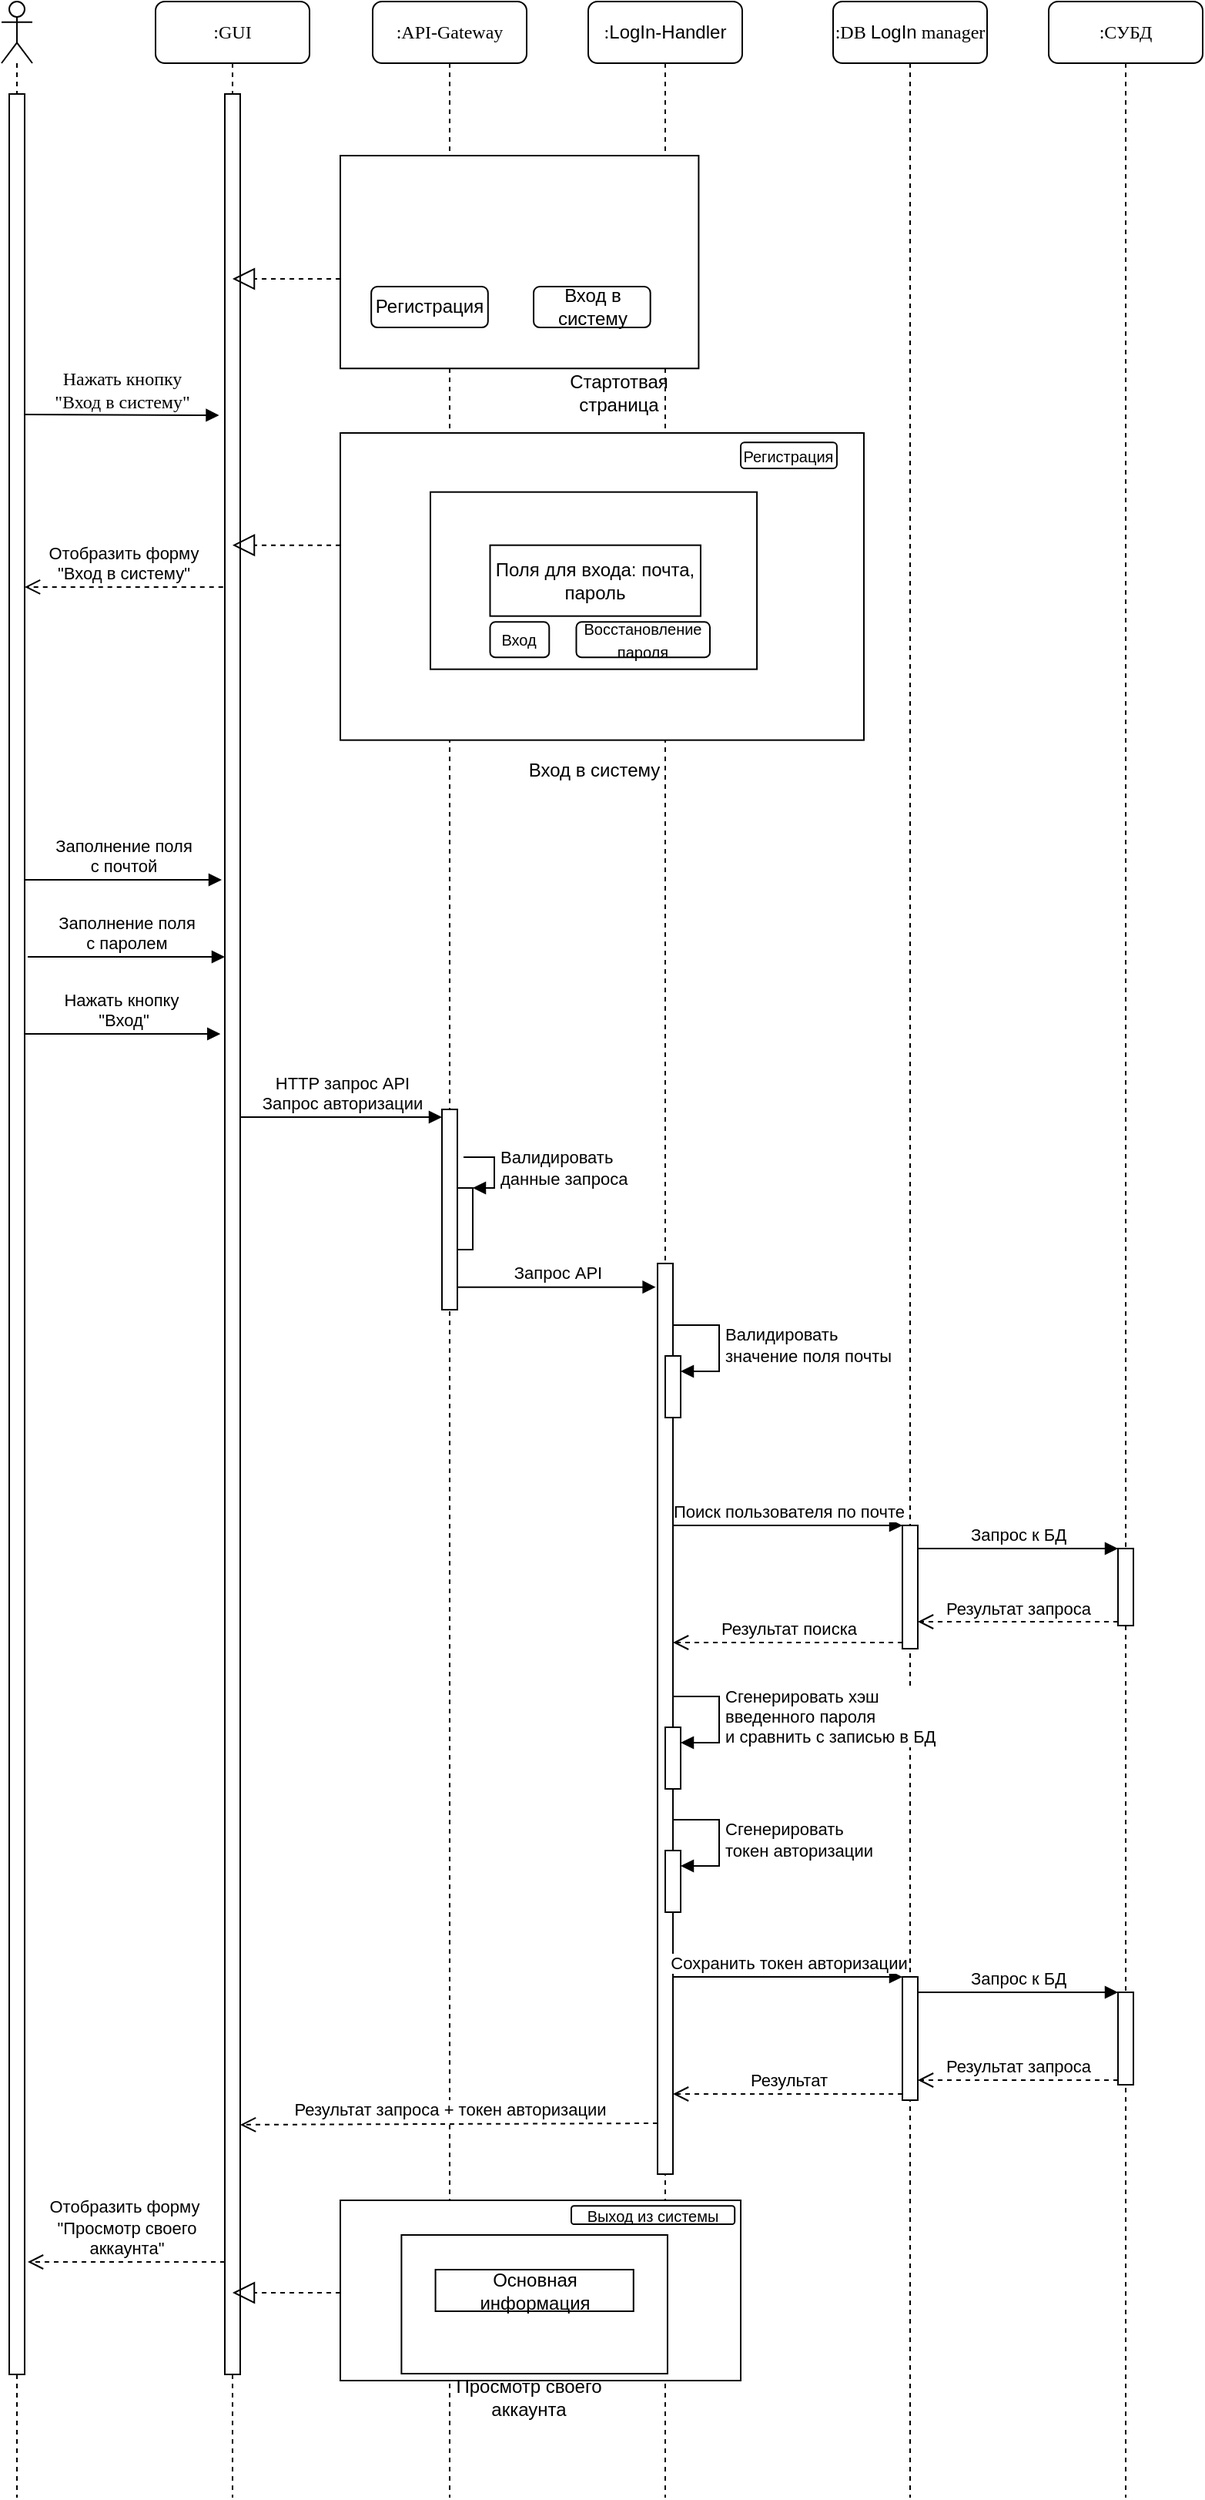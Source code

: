 <mxfile version="24.0.8" type="google">
  <diagram name="Page-1" id="13e1069c-82ec-6db2-03f1-153e76fe0fe0">
    <mxGraphModel grid="1" page="1" gridSize="10" guides="1" tooltips="1" connect="1" arrows="1" fold="1" pageScale="1" pageWidth="1100" pageHeight="850" background="none" math="0" shadow="0">
      <root>
        <mxCell id="0" />
        <mxCell id="1" parent="0" />
        <mxCell id="7baba1c4bc27f4b0-2" value=":GUI" style="shape=umlLifeline;perimeter=lifelinePerimeter;whiteSpace=wrap;html=1;container=1;collapsible=0;recursiveResize=0;outlineConnect=0;rounded=1;shadow=0;comic=0;labelBackgroundColor=none;strokeWidth=1;fontFamily=Verdana;fontSize=12;align=center;" vertex="1" parent="1">
          <mxGeometry x="240" y="80" width="100" height="1620" as="geometry" />
        </mxCell>
        <mxCell id="wwS38SLD4BhZDNM-s97V-25" value="" style="html=1;points=[];perimeter=orthogonalPerimeter;" vertex="1" parent="7baba1c4bc27f4b0-2">
          <mxGeometry x="45" y="60" width="10" height="1480" as="geometry" />
        </mxCell>
        <mxCell id="g-z1oCNefS3xPDmUXuDe-24" value="" style="endArrow=block;dashed=1;endFill=0;endSize=12;html=1;rounded=0;" edge="1" parent="7baba1c4bc27f4b0-2">
          <mxGeometry width="160" relative="1" as="geometry">
            <mxPoint x="120" y="352.83" as="sourcePoint" />
            <mxPoint x="50" y="352.83" as="targetPoint" />
          </mxGeometry>
        </mxCell>
        <mxCell id="pzZhPI_zYYtEiWxIK0eq-1" value="Заполнение поля &lt;br&gt;с паролем" style="html=1;verticalAlign=bottom;endArrow=block;rounded=0;entryX=-0.2;entryY=0.155;entryDx=0;entryDy=0;entryPerimeter=0;" edge="1" parent="7baba1c4bc27f4b0-2">
          <mxGeometry relative="1" as="geometry">
            <mxPoint x="-83" y="620.0" as="sourcePoint" />
            <mxPoint x="45" y="620.0" as="targetPoint" />
          </mxGeometry>
        </mxCell>
        <mxCell id="wwS38SLD4BhZDNM-s97V-33" value="Нажать кнопку&amp;nbsp;&lt;br&gt;&quot;Вход&quot;" style="html=1;verticalAlign=bottom;endArrow=block;rounded=0;entryX=-0.287;entryY=0.361;entryDx=0;entryDy=0;entryPerimeter=0;" edge="1" parent="7baba1c4bc27f4b0-2">
          <mxGeometry x="0.003" width="80" relative="1" as="geometry">
            <mxPoint x="-85" y="670" as="sourcePoint" />
            <mxPoint x="42.13" y="670" as="targetPoint" />
            <mxPoint as="offset" />
          </mxGeometry>
        </mxCell>
        <mxCell id="7baba1c4bc27f4b0-4" value=":API-Gateway" style="shape=umlLifeline;perimeter=lifelinePerimeter;whiteSpace=wrap;html=1;container=1;collapsible=0;recursiveResize=0;outlineConnect=0;rounded=1;shadow=0;comic=0;labelBackgroundColor=none;strokeWidth=1;fontFamily=Verdana;fontSize=12;align=center;" vertex="1" parent="1">
          <mxGeometry x="381" y="80" width="100" height="1620" as="geometry" />
        </mxCell>
        <mxCell id="WZIY-89Z3sl6ZoVQuBjr-1" value="" style="html=1;points=[[0,0,0,0,5],[0,1,0,0,-5],[1,0,0,0,5],[1,1,0,0,-5]];perimeter=orthogonalPerimeter;outlineConnect=0;targetShapes=umlLifeline;portConstraint=eastwest;newEdgeStyle={&quot;curved&quot;:0,&quot;rounded&quot;:0};" vertex="1" parent="7baba1c4bc27f4b0-4">
          <mxGeometry x="45" y="719" width="10" height="130" as="geometry" />
        </mxCell>
        <mxCell id="g-z1oCNefS3xPDmUXuDe-4" value="" style="html=1;points=[];perimeter=orthogonalPerimeter;" vertex="1" parent="7baba1c4bc27f4b0-4">
          <mxGeometry x="55" y="770" width="10" height="40" as="geometry" />
        </mxCell>
        <mxCell id="g-z1oCNefS3xPDmUXuDe-5" value="Валидировать&lt;br&gt;данные запроса" style="edgeStyle=orthogonalEdgeStyle;html=1;align=left;spacingLeft=2;endArrow=block;rounded=0;entryX=1;entryY=0;exitX=1.4;exitY=0.125;exitDx=0;exitDy=0;exitPerimeter=0;" edge="1" parent="7baba1c4bc27f4b0-4" target="g-z1oCNefS3xPDmUXuDe-4">
          <mxGeometry relative="1" as="geometry">
            <mxPoint x="59" y="750" as="sourcePoint" />
            <Array as="points">
              <mxPoint x="79" y="750" />
              <mxPoint x="79" y="770" />
            </Array>
          </mxGeometry>
        </mxCell>
        <mxCell id="7baba1c4bc27f4b0-6" value=":DB&amp;nbsp;&lt;span style=&quot;font-family: Helvetica;&quot;&gt;LogIn&lt;/span&gt;&amp;nbsp;manager" style="shape=umlLifeline;perimeter=lifelinePerimeter;whiteSpace=wrap;html=1;container=1;collapsible=0;recursiveResize=0;outlineConnect=0;rounded=1;shadow=0;comic=0;labelBackgroundColor=none;strokeWidth=1;fontFamily=Verdana;fontSize=12;align=center;" vertex="1" parent="1">
          <mxGeometry x="680" y="80" width="100" height="1620" as="geometry" />
        </mxCell>
        <mxCell id="wwS38SLD4BhZDNM-s97V-44" value="" style="html=1;points=[];perimeter=orthogonalPerimeter;" vertex="1" parent="7baba1c4bc27f4b0-6">
          <mxGeometry x="45" y="989" width="10" height="80" as="geometry" />
        </mxCell>
        <mxCell id="7baba1c4bc27f4b0-7" value=":СУБД" style="shape=umlLifeline;perimeter=lifelinePerimeter;whiteSpace=wrap;html=1;container=1;collapsible=0;recursiveResize=0;outlineConnect=0;rounded=1;shadow=0;comic=0;labelBackgroundColor=none;strokeWidth=1;fontFamily=Verdana;fontSize=12;align=center;" vertex="1" parent="1">
          <mxGeometry x="820" y="80" width="100" height="1620" as="geometry" />
        </mxCell>
        <mxCell id="wwS38SLD4BhZDNM-s97V-50" value="" style="html=1;points=[];perimeter=orthogonalPerimeter;" vertex="1" parent="7baba1c4bc27f4b0-7">
          <mxGeometry x="45" y="1004" width="10" height="50" as="geometry" />
        </mxCell>
        <mxCell id="7baba1c4bc27f4b0-11" value="Нажать кнопку &lt;br&gt;&quot;Вход в систему&quot;" style="html=1;verticalAlign=bottom;endArrow=block;labelBackgroundColor=none;fontFamily=Verdana;fontSize=12;edgeStyle=elbowEdgeStyle;elbow=vertical;entryX=-0.374;entryY=0.025;entryDx=0;entryDy=0;entryPerimeter=0;" edge="1" parent="1">
          <mxGeometry relative="1" as="geometry">
            <mxPoint x="155" y="348" as="sourcePoint" />
            <mxPoint x="281.26" y="348.5" as="targetPoint" />
          </mxGeometry>
        </mxCell>
        <mxCell id="wwS38SLD4BhZDNM-s97V-5" value="" style="shape=umlLifeline;participant=umlActor;perimeter=lifelinePerimeter;whiteSpace=wrap;html=1;container=1;collapsible=0;recursiveResize=0;verticalAlign=top;spacingTop=36;outlineConnect=0;" vertex="1" parent="1">
          <mxGeometry x="140" y="80" width="20" height="1620" as="geometry" />
        </mxCell>
        <mxCell id="wwS38SLD4BhZDNM-s97V-6" value="" style="html=1;points=[];perimeter=orthogonalPerimeter;" vertex="1" parent="wwS38SLD4BhZDNM-s97V-5">
          <mxGeometry x="5" y="60" width="10" height="1480" as="geometry" />
        </mxCell>
        <mxCell id="wwS38SLD4BhZDNM-s97V-8" value="Отобразить форму &lt;br&gt;&quot;Вход в систему&quot;" style="html=1;verticalAlign=bottom;endArrow=open;dashed=1;endSize=8;rounded=0;exitX=-0.113;exitY=0.058;exitDx=0;exitDy=0;exitPerimeter=0;" edge="1" parent="1">
          <mxGeometry relative="1" as="geometry">
            <mxPoint x="283.87" y="459.96" as="sourcePoint" />
            <mxPoint x="155" y="459.96" as="targetPoint" />
          </mxGeometry>
        </mxCell>
        <mxCell id="wwS38SLD4BhZDNM-s97V-14" value="Заполнение поля &lt;br&gt;с почтой" style="html=1;verticalAlign=bottom;endArrow=block;rounded=0;entryX=-0.2;entryY=0.155;entryDx=0;entryDy=0;entryPerimeter=0;" edge="1" parent="1">
          <mxGeometry relative="1" as="geometry">
            <mxPoint x="155" y="650.0" as="sourcePoint" />
            <mxPoint x="283" y="650.0" as="targetPoint" />
          </mxGeometry>
        </mxCell>
        <mxCell id="wwS38SLD4BhZDNM-s97V-38" value="HTTP запрос API&lt;div&gt;Запрос авторизации&lt;/div&gt;" style="html=1;verticalAlign=bottom;endArrow=block;entryX=0;entryY=0;rounded=0;entryDx=0;entryDy=5;entryPerimeter=0;" edge="1" parent="1" target="WZIY-89Z3sl6ZoVQuBjr-1">
          <mxGeometry relative="1" as="geometry">
            <mxPoint x="295" y="804" as="sourcePoint" />
          </mxGeometry>
        </mxCell>
        <mxCell id="wwS38SLD4BhZDNM-s97V-45" value="Поиск пользователя по почте" style="html=1;verticalAlign=bottom;endArrow=block;entryX=0;entryY=0;rounded=0;" edge="1" parent="1" source="wwS38SLD4BhZDNM-s97V-37" target="wwS38SLD4BhZDNM-s97V-44">
          <mxGeometry relative="1" as="geometry">
            <mxPoint x="795" y="1279" as="sourcePoint" />
          </mxGeometry>
        </mxCell>
        <mxCell id="wwS38SLD4BhZDNM-s97V-46" value="Результат поиска" style="html=1;verticalAlign=bottom;endArrow=open;dashed=1;endSize=8;exitX=0;exitY=0.95;rounded=0;" edge="1" parent="1" source="wwS38SLD4BhZDNM-s97V-44" target="wwS38SLD4BhZDNM-s97V-37">
          <mxGeometry relative="1" as="geometry">
            <mxPoint x="795" y="1355" as="targetPoint" />
          </mxGeometry>
        </mxCell>
        <mxCell id="wwS38SLD4BhZDNM-s97V-51" value="Запрос к БД" style="html=1;verticalAlign=bottom;endArrow=block;entryX=0;entryY=0;rounded=0;" edge="1" parent="1" source="wwS38SLD4BhZDNM-s97V-44" target="wwS38SLD4BhZDNM-s97V-50">
          <mxGeometry relative="1" as="geometry">
            <mxPoint x="814" y="1279" as="sourcePoint" />
          </mxGeometry>
        </mxCell>
        <mxCell id="wwS38SLD4BhZDNM-s97V-52" value="Результат запроса" style="html=1;verticalAlign=bottom;endArrow=open;dashed=1;endSize=8;exitX=0;exitY=0.95;rounded=0;" edge="1" parent="1" source="wwS38SLD4BhZDNM-s97V-50" target="wwS38SLD4BhZDNM-s97V-44">
          <mxGeometry relative="1" as="geometry">
            <mxPoint x="814" y="1355" as="targetPoint" />
          </mxGeometry>
        </mxCell>
        <mxCell id="g-z1oCNefS3xPDmUXuDe-1" value=":&lt;span style=&quot;font-family: Helvetica;&quot;&gt;LogIn-Handler&lt;/span&gt;" style="shape=umlLifeline;perimeter=lifelinePerimeter;whiteSpace=wrap;html=1;container=1;collapsible=0;recursiveResize=0;outlineConnect=0;rounded=1;shadow=0;comic=0;labelBackgroundColor=none;strokeWidth=1;fontFamily=Verdana;fontSize=12;align=center;" vertex="1" parent="1">
          <mxGeometry x="521" y="80" width="100" height="1620" as="geometry" />
        </mxCell>
        <mxCell id="wwS38SLD4BhZDNM-s97V-37" value="" style="html=1;points=[];perimeter=orthogonalPerimeter;" vertex="1" parent="g-z1oCNefS3xPDmUXuDe-1">
          <mxGeometry x="45" y="819" width="10" height="591" as="geometry" />
        </mxCell>
        <mxCell id="WZIY-89Z3sl6ZoVQuBjr-8" value="" style="html=1;points=[[0,0,0,0,5],[0,1,0,0,-5],[1,0,0,0,5],[1,1,0,0,-5]];perimeter=orthogonalPerimeter;outlineConnect=0;targetShapes=umlLifeline;portConstraint=eastwest;newEdgeStyle={&quot;curved&quot;:0,&quot;rounded&quot;:0};" vertex="1" parent="g-z1oCNefS3xPDmUXuDe-1">
          <mxGeometry x="50" y="879" width="10" height="40" as="geometry" />
        </mxCell>
        <mxCell id="WZIY-89Z3sl6ZoVQuBjr-9" value="Валидировать&lt;br style=&quot;border-color: var(--border-color);&quot;&gt;значение поля почты" style="html=1;align=left;spacingLeft=2;endArrow=block;rounded=0;edgeStyle=orthogonalEdgeStyle;curved=0;rounded=0;" edge="1" parent="g-z1oCNefS3xPDmUXuDe-1" target="WZIY-89Z3sl6ZoVQuBjr-8">
          <mxGeometry x="0.012" relative="1" as="geometry">
            <mxPoint x="55" y="859" as="sourcePoint" />
            <Array as="points">
              <mxPoint x="85" y="889" />
            </Array>
            <mxPoint as="offset" />
          </mxGeometry>
        </mxCell>
        <mxCell id="pzZhPI_zYYtEiWxIK0eq-2" value="" style="html=1;points=[[0,0,0,0,5],[0,1,0,0,-5],[1,0,0,0,5],[1,1,0,0,-5]];perimeter=orthogonalPerimeter;outlineConnect=0;targetShapes=umlLifeline;portConstraint=eastwest;newEdgeStyle={&quot;curved&quot;:0,&quot;rounded&quot;:0};" vertex="1" parent="g-z1oCNefS3xPDmUXuDe-1">
          <mxGeometry x="50" y="1120" width="10" height="40" as="geometry" />
        </mxCell>
        <mxCell id="pzZhPI_zYYtEiWxIK0eq-3" value="Сгенерировать хэш&amp;nbsp;&lt;div&gt;введенного пароля&lt;/div&gt;&lt;div&gt;и сравнить с записью в БД&lt;/div&gt;" style="html=1;align=left;spacingLeft=2;endArrow=block;rounded=0;edgeStyle=orthogonalEdgeStyle;curved=0;rounded=0;" edge="1" parent="g-z1oCNefS3xPDmUXuDe-1" target="pzZhPI_zYYtEiWxIK0eq-2">
          <mxGeometry relative="1" as="geometry">
            <mxPoint x="55" y="1100" as="sourcePoint" />
            <Array as="points">
              <mxPoint x="85" y="1130" />
            </Array>
          </mxGeometry>
        </mxCell>
        <mxCell id="WZIY-89Z3sl6ZoVQuBjr-6" value="" style="html=1;points=[[0,0,0,0,5],[0,1,0,0,-5],[1,0,0,0,5],[1,1,0,0,-5]];perimeter=orthogonalPerimeter;outlineConnect=0;targetShapes=umlLifeline;portConstraint=eastwest;newEdgeStyle={&quot;curved&quot;:0,&quot;rounded&quot;:0};" vertex="1" parent="g-z1oCNefS3xPDmUXuDe-1">
          <mxGeometry x="50" y="1200" width="10" height="40" as="geometry" />
        </mxCell>
        <mxCell id="WZIY-89Z3sl6ZoVQuBjr-7" value="Сгенерировать&amp;nbsp;&lt;div&gt;токен&amp;nbsp;&lt;span style=&quot;text-align: center;&quot;&gt;авторизации&lt;/span&gt;&lt;/div&gt;" style="html=1;align=left;spacingLeft=2;endArrow=block;rounded=0;edgeStyle=orthogonalEdgeStyle;curved=0;rounded=0;" edge="1" parent="g-z1oCNefS3xPDmUXuDe-1" target="WZIY-89Z3sl6ZoVQuBjr-6">
          <mxGeometry relative="1" as="geometry">
            <mxPoint x="55" y="1180" as="sourcePoint" />
            <Array as="points">
              <mxPoint x="85" y="1210" />
            </Array>
          </mxGeometry>
        </mxCell>
        <mxCell id="g-z1oCNefS3xPDmUXuDe-6" value="Запрос API" style="html=1;verticalAlign=bottom;endArrow=block;entryX=-0.12;entryY=0.026;rounded=0;entryDx=0;entryDy=0;entryPerimeter=0;" edge="1" parent="1" source="WZIY-89Z3sl6ZoVQuBjr-1" target="wwS38SLD4BhZDNM-s97V-37">
          <mxGeometry relative="1" as="geometry">
            <mxPoint x="460" y="919" as="sourcePoint" />
            <mxPoint x="591" y="919" as="targetPoint" />
          </mxGeometry>
        </mxCell>
        <mxCell id="g-z1oCNefS3xPDmUXuDe-7" value="" style="group" vertex="1" connectable="0" parent="1">
          <mxGeometry x="360" y="180" width="242" height="170" as="geometry" />
        </mxCell>
        <mxCell id="g-z1oCNefS3xPDmUXuDe-8" value="" style="rounded=0;whiteSpace=wrap;html=1;" vertex="1" parent="g-z1oCNefS3xPDmUXuDe-7">
          <mxGeometry width="232.702" height="138.125" as="geometry" />
        </mxCell>
        <mxCell id="g-z1oCNefS3xPDmUXuDe-9" value="Стартотвая страница" style="text;html=1;strokeColor=none;fillColor=none;align=center;verticalAlign=middle;whiteSpace=wrap;rounded=0;" vertex="1" parent="g-z1oCNefS3xPDmUXuDe-7">
          <mxGeometry x="136.004" y="145.828" width="90.373" height="15.938" as="geometry" />
        </mxCell>
        <mxCell id="g-z1oCNefS3xPDmUXuDe-10" value="Вход в систему" style="rounded=1;whiteSpace=wrap;html=1;perimeterSpacing=0;" vertex="1" parent="g-z1oCNefS3xPDmUXuDe-7">
          <mxGeometry x="125.519" y="85" width="75.813" height="26.562" as="geometry" />
        </mxCell>
        <mxCell id="g-z1oCNefS3xPDmUXuDe-11" value="Регистрация" style="rounded=1;whiteSpace=wrap;html=1;perimeterSpacing=0;" vertex="1" parent="g-z1oCNefS3xPDmUXuDe-7">
          <mxGeometry x="20.083" y="85" width="75.813" height="26.562" as="geometry" />
        </mxCell>
        <mxCell id="WZIY-89Z3sl6ZoVQuBjr-11" value="" style="endArrow=block;dashed=1;endFill=0;endSize=12;html=1;rounded=0;" edge="1" parent="g-z1oCNefS3xPDmUXuDe-7" target="7baba1c4bc27f4b0-2">
          <mxGeometry width="160" relative="1" as="geometry">
            <mxPoint y="80" as="sourcePoint" />
            <mxPoint x="160" y="80" as="targetPoint" />
          </mxGeometry>
        </mxCell>
        <mxCell id="g-z1oCNefS3xPDmUXuDe-22" value="" style="group" connectable="0" vertex="1" parent="1">
          <mxGeometry x="360" y="360" width="340" height="230" as="geometry" />
        </mxCell>
        <mxCell id="g-z1oCNefS3xPDmUXuDe-14" value="v" style="rounded=0;whiteSpace=wrap;html=1;movable=1;resizable=1;rotatable=1;deletable=1;editable=1;locked=0;connectable=1;container=0;" vertex="1" parent="g-z1oCNefS3xPDmUXuDe-22">
          <mxGeometry width="340" height="199.333" as="geometry" />
        </mxCell>
        <mxCell id="g-z1oCNefS3xPDmUXuDe-15" value="Вход в систему" style="text;html=1;strokeColor=none;fillColor=none;align=center;verticalAlign=middle;whiteSpace=wrap;rounded=0;container=0;" vertex="1" parent="g-z1oCNefS3xPDmUXuDe-22">
          <mxGeometry x="80.43" y="207" width="170.358" height="23" as="geometry" />
        </mxCell>
        <mxCell id="g-z1oCNefS3xPDmUXuDe-16" value="" style="rounded=0;whiteSpace=wrap;html=1;container=0;" vertex="1" parent="g-z1oCNefS3xPDmUXuDe-22">
          <mxGeometry x="58.495" y="38.333" width="212.043" height="115" as="geometry" />
        </mxCell>
        <mxCell id="g-z1oCNefS3xPDmUXuDe-17" value="&lt;font style=&quot;font-size: 10px;&quot;&gt;Вход&lt;/font&gt;" style="rounded=1;whiteSpace=wrap;html=1;container=0;" vertex="1" parent="g-z1oCNefS3xPDmUXuDe-22">
          <mxGeometry x="97.246" y="122.667" width="38.387" height="23" as="geometry" />
        </mxCell>
        <mxCell id="g-z1oCNefS3xPDmUXuDe-18" value="&lt;font style=&quot;font-size: 10px;&quot;&gt;Восстановление пароля&lt;/font&gt;" style="rounded=1;whiteSpace=wrap;html=1;container=0;" vertex="1" parent="g-z1oCNefS3xPDmUXuDe-22">
          <mxGeometry x="153.24" y="122.67" width="86.76" height="23" as="geometry" />
        </mxCell>
        <mxCell id="g-z1oCNefS3xPDmUXuDe-19" value="&lt;font style=&quot;font-size: 10px;&quot;&gt;Регистрация&lt;/font&gt;" style="rounded=1;whiteSpace=wrap;html=1;container=0;" vertex="1" parent="g-z1oCNefS3xPDmUXuDe-22">
          <mxGeometry x="260" y="6.13" width="62.45" height="16.87" as="geometry" />
        </mxCell>
        <mxCell id="g-z1oCNefS3xPDmUXuDe-20" value="Поля для входа: почта, пароль" style="rounded=0;whiteSpace=wrap;html=1;" vertex="1" parent="g-z1oCNefS3xPDmUXuDe-22">
          <mxGeometry x="97.247" y="72.833" width="136.731" height="46" as="geometry" />
        </mxCell>
        <mxCell id="K6QlUiSgzNCv_7FA09JD-9" value="Результат запроса + токен авторизации" style="html=1;verticalAlign=bottom;endArrow=open;dashed=1;endSize=8;exitX=0;exitY=0.95;rounded=0;" edge="1" parent="1">
          <mxGeometry relative="1" as="geometry">
            <mxPoint x="295" y="1457.95" as="targetPoint" />
            <mxPoint x="566.0" y="1457.0" as="sourcePoint" />
          </mxGeometry>
        </mxCell>
        <mxCell id="K6QlUiSgzNCv_7FA09JD-10" value="" style="html=1;points=[];perimeter=orthogonalPerimeter;" vertex="1" parent="1">
          <mxGeometry x="725" y="1362" width="10" height="80" as="geometry" />
        </mxCell>
        <mxCell id="K6QlUiSgzNCv_7FA09JD-11" value="" style="html=1;points=[];perimeter=orthogonalPerimeter;" vertex="1" parent="1">
          <mxGeometry x="865" y="1372" width="10" height="60" as="geometry" />
        </mxCell>
        <mxCell id="K6QlUiSgzNCv_7FA09JD-12" value="Сохранить токен авторизации" style="html=1;verticalAlign=bottom;endArrow=block;entryX=0;entryY=0;rounded=0;" edge="1" parent="1" target="K6QlUiSgzNCv_7FA09JD-10">
          <mxGeometry x="0.004" relative="1" as="geometry">
            <mxPoint x="576.0" y="1362" as="sourcePoint" />
            <mxPoint as="offset" />
          </mxGeometry>
        </mxCell>
        <mxCell id="K6QlUiSgzNCv_7FA09JD-13" value="Результат" style="html=1;verticalAlign=bottom;endArrow=open;dashed=1;endSize=8;exitX=0;exitY=0.95;rounded=0;" edge="1" parent="1" source="K6QlUiSgzNCv_7FA09JD-10">
          <mxGeometry relative="1" as="geometry">
            <mxPoint x="576.0" y="1438" as="targetPoint" />
          </mxGeometry>
        </mxCell>
        <mxCell id="K6QlUiSgzNCv_7FA09JD-14" value="Запрос к БД" style="html=1;verticalAlign=bottom;endArrow=block;entryX=0;entryY=0;rounded=0;" edge="1" parent="1" source="K6QlUiSgzNCv_7FA09JD-10" target="K6QlUiSgzNCv_7FA09JD-11">
          <mxGeometry relative="1" as="geometry">
            <mxPoint x="814" y="1592" as="sourcePoint" />
          </mxGeometry>
        </mxCell>
        <mxCell id="K6QlUiSgzNCv_7FA09JD-15" value="Результат запроса" style="html=1;verticalAlign=bottom;endArrow=open;dashed=1;endSize=8;exitX=0;exitY=0.95;rounded=0;" edge="1" parent="1" source="K6QlUiSgzNCv_7FA09JD-11" target="K6QlUiSgzNCv_7FA09JD-10">
          <mxGeometry relative="1" as="geometry">
            <mxPoint x="814" y="1668" as="targetPoint" />
          </mxGeometry>
        </mxCell>
        <mxCell id="K6QlUiSgzNCv_7FA09JD-16" value="Отобразить форму&amp;nbsp;&lt;br&gt;&quot;Просмотр своего &lt;br&gt;аккаунта&quot;" style="html=1;verticalAlign=bottom;endArrow=open;dashed=1;endSize=8;rounded=0;exitX=-0.2;exitY=0.854;exitDx=0;exitDy=0;exitPerimeter=0;" edge="1" parent="1">
          <mxGeometry x="0.005" relative="1" as="geometry">
            <mxPoint x="285.0" y="1547" as="sourcePoint" />
            <mxPoint x="157" y="1547" as="targetPoint" />
            <mxPoint as="offset" />
          </mxGeometry>
        </mxCell>
        <mxCell id="K6QlUiSgzNCv_7FA09JD-17" value="" style="group" connectable="0" vertex="1" parent="1">
          <mxGeometry x="360" y="1507" width="260" height="135" as="geometry" />
        </mxCell>
        <mxCell id="K6QlUiSgzNCv_7FA09JD-18" value="Просмотр своего аккаунта" style="text;html=1;strokeColor=none;fillColor=none;align=center;verticalAlign=middle;whiteSpace=wrap;rounded=0;" vertex="1" parent="K6QlUiSgzNCv_7FA09JD-17">
          <mxGeometry x="72.129" y="121.5" width="100.645" height="13.5" as="geometry" />
        </mxCell>
        <mxCell id="K6QlUiSgzNCv_7FA09JD-19" value="" style="rounded=0;whiteSpace=wrap;html=1;" vertex="1" parent="K6QlUiSgzNCv_7FA09JD-17">
          <mxGeometry width="260" height="117" as="geometry" />
        </mxCell>
        <mxCell id="K6QlUiSgzNCv_7FA09JD-20" value="&lt;font style=&quot;font-size: 10px;&quot;&gt;Выход из системы&lt;/font&gt;" style="rounded=1;whiteSpace=wrap;html=1;" vertex="1" parent="K6QlUiSgzNCv_7FA09JD-17">
          <mxGeometry x="150" y="3.6" width="106.09" height="11.93" as="geometry" />
        </mxCell>
        <mxCell id="K6QlUiSgzNCv_7FA09JD-21" style="edgeStyle=orthogonalEdgeStyle;rounded=0;orthogonalLoop=1;jettySize=auto;html=1;exitX=0.5;exitY=1;exitDx=0;exitDy=0;" edge="1" parent="K6QlUiSgzNCv_7FA09JD-17">
          <mxGeometry relative="1" as="geometry">
            <mxPoint x="119.376" y="63" as="sourcePoint" />
            <mxPoint x="119.376" y="63" as="targetPoint" />
          </mxGeometry>
        </mxCell>
        <mxCell id="K6QlUiSgzNCv_7FA09JD-22" value="" style="rounded=0;whiteSpace=wrap;html=1;" vertex="1" parent="K6QlUiSgzNCv_7FA09JD-17">
          <mxGeometry x="39.699" y="22.5" width="172.774" height="90" as="geometry" />
        </mxCell>
        <mxCell id="K6QlUiSgzNCv_7FA09JD-23" value="Основная информация" style="rounded=0;whiteSpace=wrap;html=1;" vertex="1" parent="K6QlUiSgzNCv_7FA09JD-17">
          <mxGeometry x="61.785" y="45" width="128.602" height="27" as="geometry" />
        </mxCell>
        <mxCell id="K6QlUiSgzNCv_7FA09JD-24" value="" style="endArrow=block;dashed=1;endFill=0;endSize=12;html=1;rounded=0;" edge="1" parent="1">
          <mxGeometry width="160" relative="1" as="geometry">
            <mxPoint x="360" y="1567" as="sourcePoint" />
            <mxPoint x="290" y="1567" as="targetPoint" />
          </mxGeometry>
        </mxCell>
      </root>
    </mxGraphModel>
  </diagram>
</mxfile>
